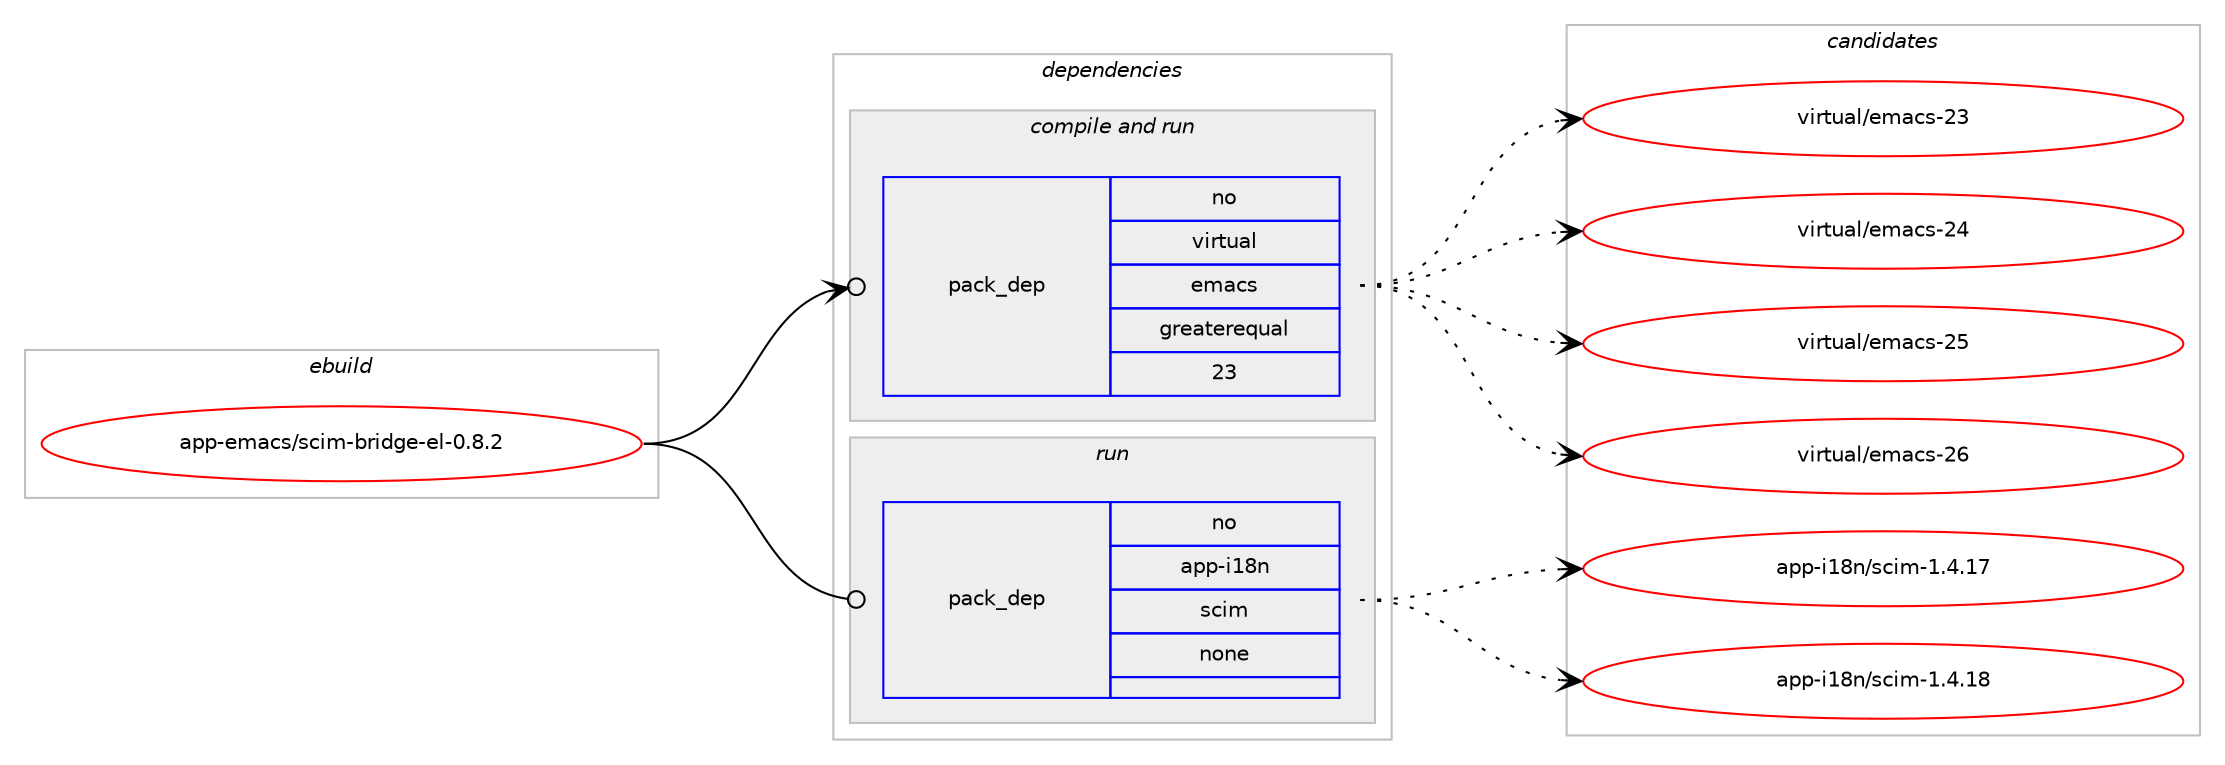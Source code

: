digraph prolog {

# *************
# Graph options
# *************

newrank=true;
concentrate=true;
compound=true;
graph [rankdir=LR,fontname=Helvetica,fontsize=10,ranksep=1.5];#, ranksep=2.5, nodesep=0.2];
edge  [arrowhead=vee];
node  [fontname=Helvetica,fontsize=10];

# **********
# The ebuild
# **********

subgraph cluster_leftcol {
color=gray;
rank=same;
label=<<i>ebuild</i>>;
id [label="app-emacs/scim-bridge-el-0.8.2", color=red, width=4, href="../app-emacs/scim-bridge-el-0.8.2.svg"];
}

# ****************
# The dependencies
# ****************

subgraph cluster_midcol {
color=gray;
label=<<i>dependencies</i>>;
subgraph cluster_compile {
fillcolor="#eeeeee";
style=filled;
label=<<i>compile</i>>;
}
subgraph cluster_compileandrun {
fillcolor="#eeeeee";
style=filled;
label=<<i>compile and run</i>>;
subgraph pack1243 {
dependency1494 [label=<<TABLE BORDER="0" CELLBORDER="1" CELLSPACING="0" CELLPADDING="4" WIDTH="220"><TR><TD ROWSPAN="6" CELLPADDING="30">pack_dep</TD></TR><TR><TD WIDTH="110">no</TD></TR><TR><TD>virtual</TD></TR><TR><TD>emacs</TD></TR><TR><TD>greaterequal</TD></TR><TR><TD>23</TD></TR></TABLE>>, shape=none, color=blue];
}
id:e -> dependency1494:w [weight=20,style="solid",arrowhead="odotvee"];
}
subgraph cluster_run {
fillcolor="#eeeeee";
style=filled;
label=<<i>run</i>>;
subgraph pack1244 {
dependency1495 [label=<<TABLE BORDER="0" CELLBORDER="1" CELLSPACING="0" CELLPADDING="4" WIDTH="220"><TR><TD ROWSPAN="6" CELLPADDING="30">pack_dep</TD></TR><TR><TD WIDTH="110">no</TD></TR><TR><TD>app-i18n</TD></TR><TR><TD>scim</TD></TR><TR><TD>none</TD></TR><TR><TD></TD></TR></TABLE>>, shape=none, color=blue];
}
id:e -> dependency1495:w [weight=20,style="solid",arrowhead="odot"];
}
}

# **************
# The candidates
# **************

subgraph cluster_choices {
rank=same;
color=gray;
label=<<i>candidates</i>>;

subgraph choice1243 {
color=black;
nodesep=1;
choice11810511411611797108471011099799115455051 [label="virtual/emacs-23", color=red, width=4,href="../virtual/emacs-23.svg"];
choice11810511411611797108471011099799115455052 [label="virtual/emacs-24", color=red, width=4,href="../virtual/emacs-24.svg"];
choice11810511411611797108471011099799115455053 [label="virtual/emacs-25", color=red, width=4,href="../virtual/emacs-25.svg"];
choice11810511411611797108471011099799115455054 [label="virtual/emacs-26", color=red, width=4,href="../virtual/emacs-26.svg"];
dependency1494:e -> choice11810511411611797108471011099799115455051:w [style=dotted,weight="100"];
dependency1494:e -> choice11810511411611797108471011099799115455052:w [style=dotted,weight="100"];
dependency1494:e -> choice11810511411611797108471011099799115455053:w [style=dotted,weight="100"];
dependency1494:e -> choice11810511411611797108471011099799115455054:w [style=dotted,weight="100"];
}
subgraph choice1244 {
color=black;
nodesep=1;
choice97112112451054956110471159910510945494652464955 [label="app-i18n/scim-1.4.17", color=red, width=4,href="../app-i18n/scim-1.4.17.svg"];
choice97112112451054956110471159910510945494652464956 [label="app-i18n/scim-1.4.18", color=red, width=4,href="../app-i18n/scim-1.4.18.svg"];
dependency1495:e -> choice97112112451054956110471159910510945494652464955:w [style=dotted,weight="100"];
dependency1495:e -> choice97112112451054956110471159910510945494652464956:w [style=dotted,weight="100"];
}
}

}
